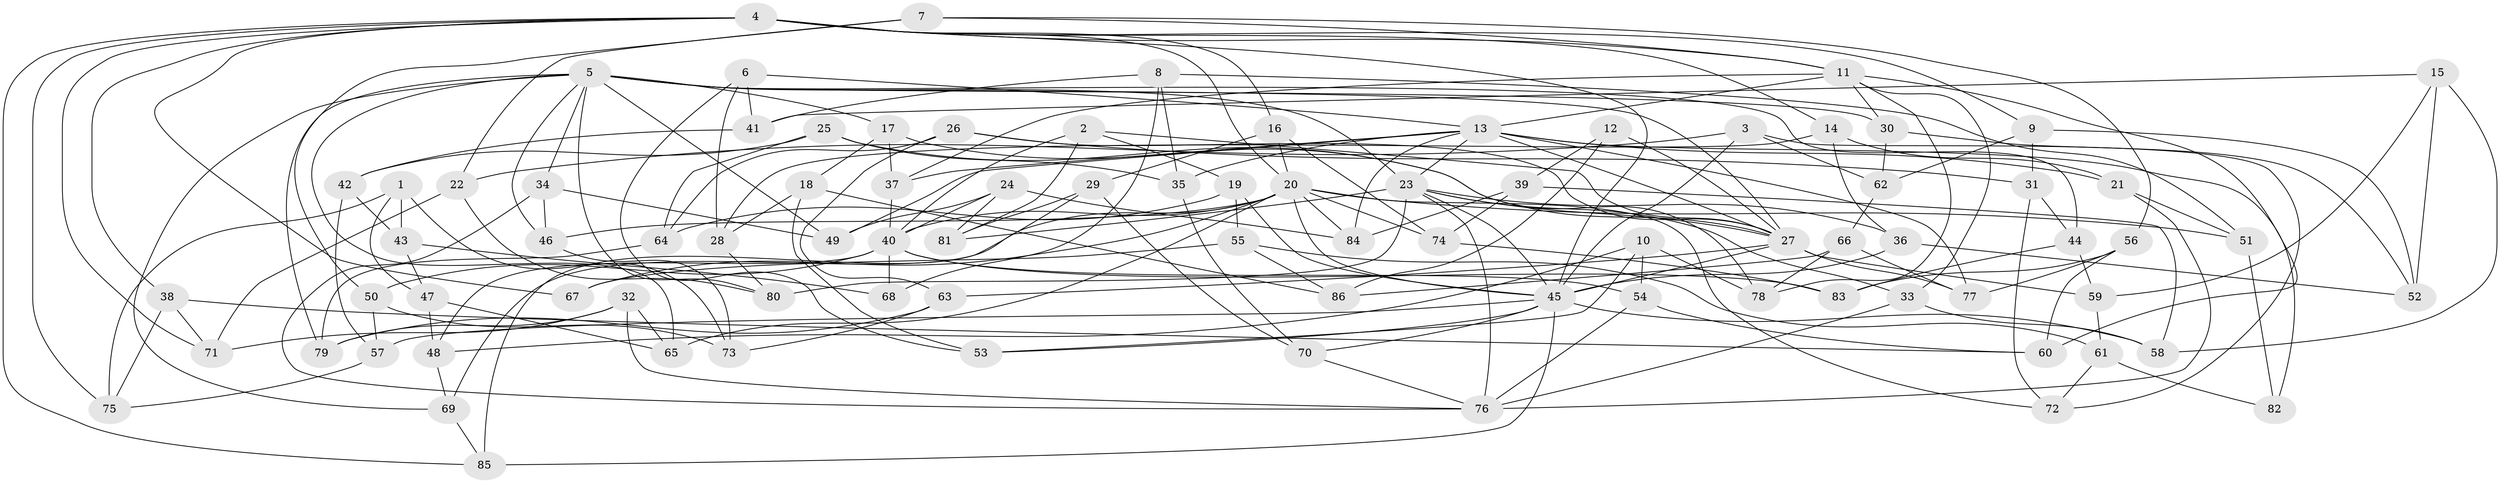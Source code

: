 // original degree distribution, {4: 1.0}
// Generated by graph-tools (version 1.1) at 2025/53/03/04/25 22:53:44]
// undirected, 86 vertices, 201 edges
graph export_dot {
  node [color=gray90,style=filled];
  1;
  2;
  3;
  4;
  5;
  6;
  7;
  8;
  9;
  10;
  11;
  12;
  13;
  14;
  15;
  16;
  17;
  18;
  19;
  20;
  21;
  22;
  23;
  24;
  25;
  26;
  27;
  28;
  29;
  30;
  31;
  32;
  33;
  34;
  35;
  36;
  37;
  38;
  39;
  40;
  41;
  42;
  43;
  44;
  45;
  46;
  47;
  48;
  49;
  50;
  51;
  52;
  53;
  54;
  55;
  56;
  57;
  58;
  59;
  60;
  61;
  62;
  63;
  64;
  65;
  66;
  67;
  68;
  69;
  70;
  71;
  72;
  73;
  74;
  75;
  76;
  77;
  78;
  79;
  80;
  81;
  82;
  83;
  84;
  85;
  86;
  1 -- 43 [weight=1.0];
  1 -- 47 [weight=1.0];
  1 -- 73 [weight=1.0];
  1 -- 75 [weight=1.0];
  2 -- 19 [weight=1.0];
  2 -- 27 [weight=1.0];
  2 -- 40 [weight=1.0];
  2 -- 81 [weight=1.0];
  3 -- 22 [weight=1.0];
  3 -- 45 [weight=1.0];
  3 -- 62 [weight=1.0];
  3 -- 72 [weight=1.0];
  4 -- 9 [weight=1.0];
  4 -- 11 [weight=1.0];
  4 -- 14 [weight=1.0];
  4 -- 16 [weight=1.0];
  4 -- 20 [weight=1.0];
  4 -- 38 [weight=1.0];
  4 -- 45 [weight=1.0];
  4 -- 67 [weight=2.0];
  4 -- 71 [weight=1.0];
  4 -- 75 [weight=1.0];
  4 -- 85 [weight=1.0];
  5 -- 17 [weight=1.0];
  5 -- 23 [weight=1.0];
  5 -- 27 [weight=1.0];
  5 -- 30 [weight=1.0];
  5 -- 34 [weight=1.0];
  5 -- 44 [weight=1.0];
  5 -- 46 [weight=1.0];
  5 -- 49 [weight=1.0];
  5 -- 65 [weight=1.0];
  5 -- 69 [weight=1.0];
  5 -- 79 [weight=1.0];
  5 -- 80 [weight=1.0];
  6 -- 13 [weight=1.0];
  6 -- 28 [weight=1.0];
  6 -- 41 [weight=1.0];
  6 -- 53 [weight=1.0];
  7 -- 11 [weight=1.0];
  7 -- 22 [weight=1.0];
  7 -- 50 [weight=1.0];
  7 -- 56 [weight=1.0];
  8 -- 35 [weight=1.0];
  8 -- 41 [weight=1.0];
  8 -- 51 [weight=1.0];
  8 -- 68 [weight=1.0];
  9 -- 31 [weight=1.0];
  9 -- 52 [weight=1.0];
  9 -- 62 [weight=1.0];
  10 -- 48 [weight=1.0];
  10 -- 53 [weight=1.0];
  10 -- 54 [weight=1.0];
  10 -- 78 [weight=1.0];
  11 -- 13 [weight=1.0];
  11 -- 30 [weight=1.0];
  11 -- 33 [weight=1.0];
  11 -- 37 [weight=1.0];
  11 -- 60 [weight=1.0];
  11 -- 78 [weight=1.0];
  12 -- 27 [weight=2.0];
  12 -- 39 [weight=1.0];
  12 -- 86 [weight=1.0];
  13 -- 21 [weight=1.0];
  13 -- 23 [weight=1.0];
  13 -- 27 [weight=1.0];
  13 -- 35 [weight=1.0];
  13 -- 37 [weight=1.0];
  13 -- 49 [weight=1.0];
  13 -- 77 [weight=1.0];
  13 -- 82 [weight=2.0];
  13 -- 84 [weight=1.0];
  14 -- 21 [weight=1.0];
  14 -- 28 [weight=1.0];
  14 -- 36 [weight=1.0];
  15 -- 41 [weight=1.0];
  15 -- 52 [weight=1.0];
  15 -- 58 [weight=1.0];
  15 -- 59 [weight=1.0];
  16 -- 20 [weight=1.0];
  16 -- 29 [weight=1.0];
  16 -- 74 [weight=1.0];
  17 -- 18 [weight=1.0];
  17 -- 37 [weight=1.0];
  17 -- 78 [weight=1.0];
  18 -- 28 [weight=1.0];
  18 -- 53 [weight=1.0];
  18 -- 86 [weight=1.0];
  19 -- 45 [weight=1.0];
  19 -- 55 [weight=1.0];
  19 -- 64 [weight=1.0];
  20 -- 40 [weight=1.0];
  20 -- 45 [weight=1.0];
  20 -- 46 [weight=1.0];
  20 -- 51 [weight=1.0];
  20 -- 65 [weight=1.0];
  20 -- 67 [weight=1.0];
  20 -- 69 [weight=1.0];
  20 -- 72 [weight=1.0];
  20 -- 74 [weight=1.0];
  20 -- 84 [weight=1.0];
  21 -- 51 [weight=1.0];
  21 -- 76 [weight=1.0];
  22 -- 71 [weight=1.0];
  22 -- 80 [weight=1.0];
  23 -- 27 [weight=1.0];
  23 -- 33 [weight=1.0];
  23 -- 36 [weight=1.0];
  23 -- 45 [weight=1.0];
  23 -- 76 [weight=2.0];
  23 -- 80 [weight=1.0];
  23 -- 81 [weight=1.0];
  24 -- 40 [weight=1.0];
  24 -- 49 [weight=1.0];
  24 -- 81 [weight=1.0];
  24 -- 84 [weight=1.0];
  25 -- 27 [weight=1.0];
  25 -- 35 [weight=1.0];
  25 -- 42 [weight=1.0];
  25 -- 64 [weight=1.0];
  26 -- 27 [weight=1.0];
  26 -- 31 [weight=1.0];
  26 -- 63 [weight=1.0];
  26 -- 64 [weight=1.0];
  27 -- 45 [weight=1.0];
  27 -- 59 [weight=1.0];
  27 -- 63 [weight=1.0];
  27 -- 77 [weight=1.0];
  28 -- 80 [weight=1.0];
  29 -- 70 [weight=1.0];
  29 -- 81 [weight=1.0];
  29 -- 85 [weight=1.0];
  30 -- 52 [weight=1.0];
  30 -- 62 [weight=1.0];
  31 -- 44 [weight=1.0];
  31 -- 72 [weight=1.0];
  32 -- 65 [weight=1.0];
  32 -- 71 [weight=1.0];
  32 -- 76 [weight=1.0];
  32 -- 79 [weight=1.0];
  33 -- 58 [weight=1.0];
  33 -- 76 [weight=1.0];
  34 -- 46 [weight=1.0];
  34 -- 49 [weight=1.0];
  34 -- 76 [weight=1.0];
  35 -- 70 [weight=1.0];
  36 -- 45 [weight=1.0];
  36 -- 52 [weight=1.0];
  37 -- 40 [weight=1.0];
  38 -- 60 [weight=1.0];
  38 -- 71 [weight=1.0];
  38 -- 75 [weight=1.0];
  39 -- 58 [weight=1.0];
  39 -- 74 [weight=1.0];
  39 -- 84 [weight=1.0];
  40 -- 48 [weight=1.0];
  40 -- 50 [weight=1.0];
  40 -- 54 [weight=1.0];
  40 -- 68 [weight=2.0];
  40 -- 83 [weight=1.0];
  41 -- 42 [weight=1.0];
  42 -- 43 [weight=1.0];
  42 -- 57 [weight=1.0];
  43 -- 47 [weight=1.0];
  43 -- 68 [weight=1.0];
  44 -- 59 [weight=1.0];
  44 -- 83 [weight=1.0];
  45 -- 53 [weight=1.0];
  45 -- 57 [weight=1.0];
  45 -- 58 [weight=1.0];
  45 -- 70 [weight=1.0];
  45 -- 85 [weight=1.0];
  46 -- 73 [weight=1.0];
  47 -- 48 [weight=1.0];
  47 -- 65 [weight=1.0];
  48 -- 69 [weight=1.0];
  50 -- 57 [weight=1.0];
  50 -- 73 [weight=1.0];
  51 -- 82 [weight=1.0];
  54 -- 60 [weight=1.0];
  54 -- 76 [weight=1.0];
  55 -- 61 [weight=1.0];
  55 -- 67 [weight=1.0];
  55 -- 86 [weight=1.0];
  56 -- 60 [weight=1.0];
  56 -- 77 [weight=1.0];
  56 -- 83 [weight=1.0];
  57 -- 75 [weight=1.0];
  59 -- 61 [weight=1.0];
  61 -- 72 [weight=1.0];
  61 -- 82 [weight=1.0];
  62 -- 66 [weight=1.0];
  63 -- 73 [weight=1.0];
  63 -- 79 [weight=1.0];
  64 -- 79 [weight=1.0];
  66 -- 77 [weight=1.0];
  66 -- 78 [weight=1.0];
  66 -- 86 [weight=1.0];
  69 -- 85 [weight=1.0];
  70 -- 76 [weight=1.0];
  74 -- 83 [weight=1.0];
}
